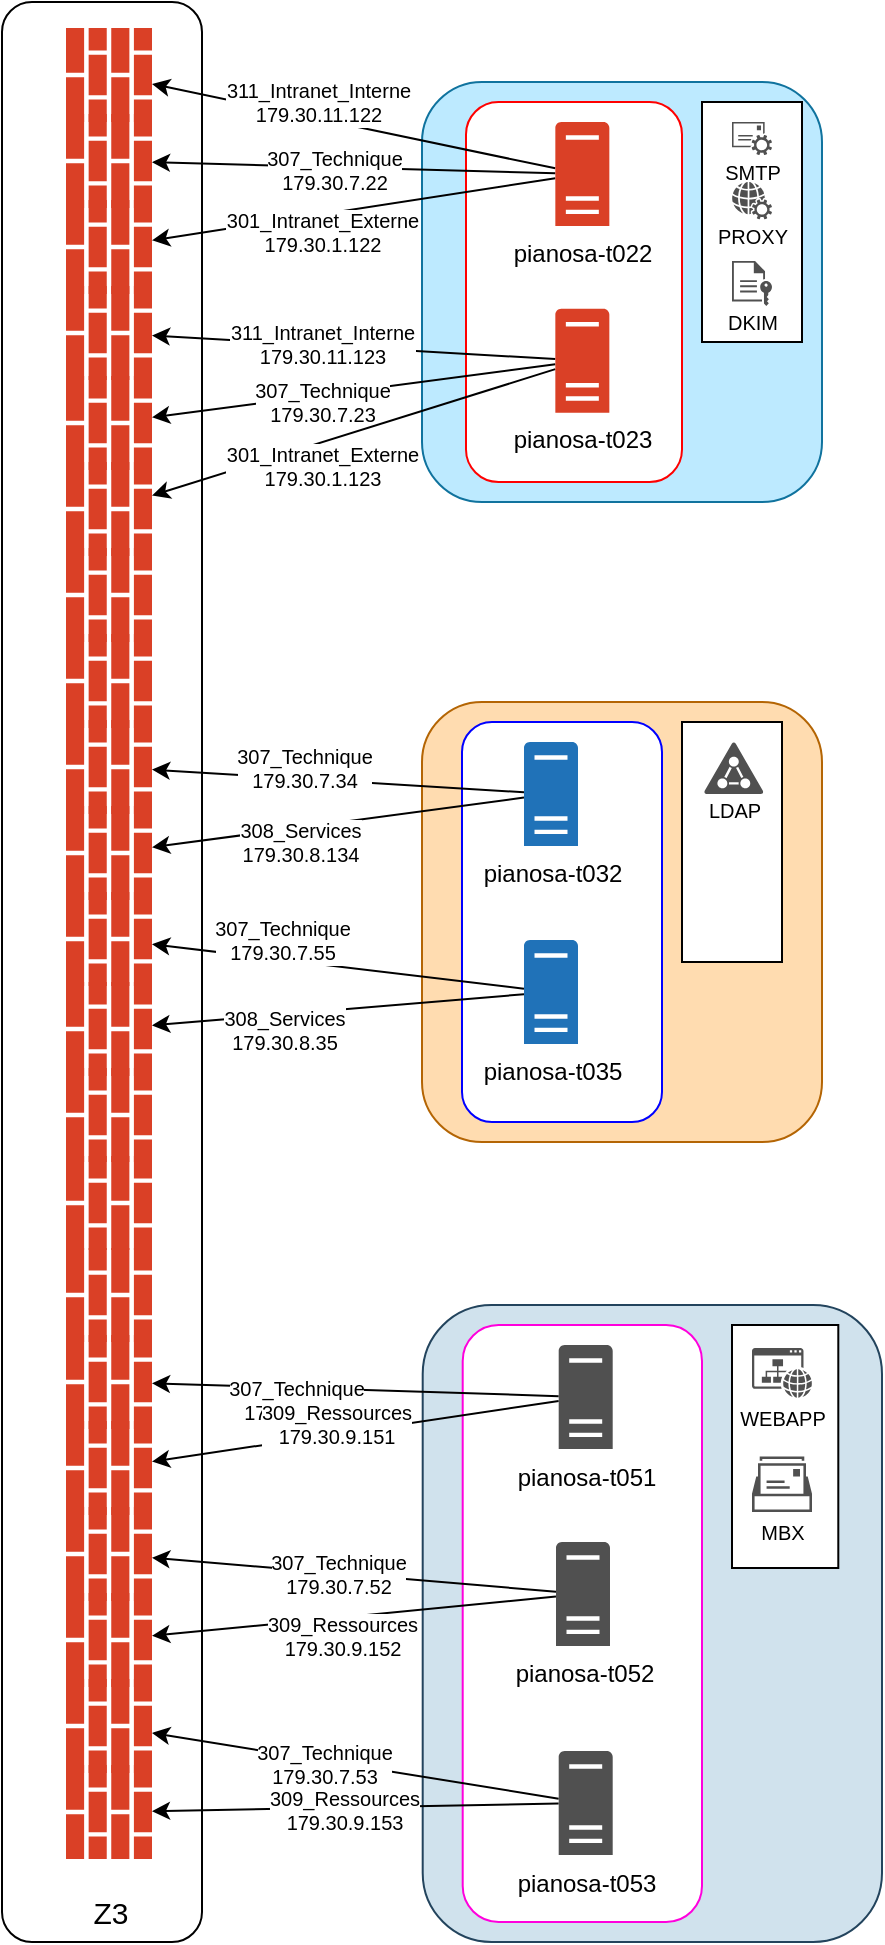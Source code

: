 <mxfile version="28.1.1">
  <diagram name="old" id="jDbrZUsVlZ3H9AaUaK4C">
    <mxGraphModel dx="2231" dy="2079" grid="1" gridSize="10" guides="1" tooltips="1" connect="1" arrows="1" fold="1" page="1" pageScale="1" pageWidth="827" pageHeight="1169" math="0" shadow="0">
      <root>
        <mxCell id="0" />
        <mxCell id="1" parent="0" />
        <mxCell id="ZeWjZz9L0hAY9FUaXze4-18" value="" style="rounded=1;whiteSpace=wrap;html=1;fillColor=#FFDCB0;strokeColor=#b46504;" vertex="1" parent="1">
          <mxGeometry x="80" y="300" width="200" height="220" as="geometry" />
        </mxCell>
        <mxCell id="ZeWjZz9L0hAY9FUaXze4-23" value="" style="rounded=1;whiteSpace=wrap;html=1;strokeColor=light-dark(#0000FF,#EDEDED);" vertex="1" parent="1">
          <mxGeometry x="100" y="310" width="100" height="200" as="geometry" />
        </mxCell>
        <mxCell id="ZeWjZz9L0hAY9FUaXze4-48" value="" style="rounded=1;whiteSpace=wrap;html=1;" vertex="1" parent="1">
          <mxGeometry x="-130" y="-50" width="100" height="970" as="geometry" />
        </mxCell>
        <mxCell id="ZeWjZz9L0hAY9FUaXze4-19" value="" style="rounded=1;whiteSpace=wrap;html=1;fillColor=#BDEAFF;strokeColor=#10739e;" vertex="1" parent="1">
          <mxGeometry x="80" y="-10" width="200" height="210" as="geometry" />
        </mxCell>
        <mxCell id="ZeWjZz9L0hAY9FUaXze4-29" value="" style="rounded=0;whiteSpace=wrap;html=1;" vertex="1" parent="1">
          <mxGeometry x="220" width="50" height="120" as="geometry" />
        </mxCell>
        <mxCell id="ZeWjZz9L0hAY9FUaXze4-28" value="" style="rounded=0;whiteSpace=wrap;html=1;" vertex="1" parent="1">
          <mxGeometry x="210" y="310" width="50" height="120" as="geometry" />
        </mxCell>
        <mxCell id="ZeWjZz9L0hAY9FUaXze4-17" value="" style="rounded=1;whiteSpace=wrap;html=1;fillColor=#D0E2ED;strokeColor=#23445d;" vertex="1" parent="1">
          <mxGeometry x="80.35" y="601.5" width="229.65" height="318.5" as="geometry" />
        </mxCell>
        <mxCell id="ZeWjZz9L0hAY9FUaXze4-27" value="" style="rounded=0;whiteSpace=wrap;html=1;" vertex="1" parent="1">
          <mxGeometry x="235.0" y="611.5" width="53.15" height="121.5" as="geometry" />
        </mxCell>
        <mxCell id="ZeWjZz9L0hAY9FUaXze4-25" value="" style="rounded=1;whiteSpace=wrap;html=1;strokeColor=light-dark(#FF00DD,#EDEDED);" vertex="1" parent="1">
          <mxGeometry x="100.35" y="611.5" width="119.65" height="298.5" as="geometry" />
        </mxCell>
        <mxCell id="ZeWjZz9L0hAY9FUaXze4-24" value="" style="rounded=1;whiteSpace=wrap;html=1;strokeColor=light-dark(#ff0000, #EDEDED);" vertex="1" parent="1">
          <mxGeometry x="102" width="108" height="190" as="geometry" />
        </mxCell>
        <mxCell id="ZeWjZz9L0hAY9FUaXze4-74" style="rounded=0;orthogonalLoop=1;jettySize=auto;html=1;" edge="1" parent="1" source="ZeWjZz9L0hAY9FUaXze4-3" target="ZeWjZz9L0hAY9FUaXze4-41">
          <mxGeometry relative="1" as="geometry" />
        </mxCell>
        <mxCell id="ZeWjZz9L0hAY9FUaXze4-77" value="307_Technique&lt;br&gt;179.30.7.34" style="edgeLabel;html=1;align=center;verticalAlign=middle;resizable=0;points=[];fontSize=10;" vertex="1" connectable="0" parent="ZeWjZz9L0hAY9FUaXze4-74">
          <mxGeometry x="0.04" y="-7" relative="1" as="geometry">
            <mxPoint x="-14" as="offset" />
          </mxGeometry>
        </mxCell>
        <mxCell id="ZeWjZz9L0hAY9FUaXze4-50" style="rounded=0;orthogonalLoop=1;jettySize=auto;html=1;" edge="1" parent="1" source="ZeWjZz9L0hAY9FUaXze4-1" target="ZeWjZz9L0hAY9FUaXze4-101">
          <mxGeometry relative="1" as="geometry" />
        </mxCell>
        <mxCell id="ZeWjZz9L0hAY9FUaXze4-53" value="301_Intranet_Externe&lt;br&gt;179.30.1.122" style="edgeLabel;html=1;align=center;verticalAlign=middle;resizable=0;points=[];fontSize=10;" vertex="1" connectable="0" parent="ZeWjZz9L0hAY9FUaXze4-50">
          <mxGeometry x="0.262" relative="1" as="geometry">
            <mxPoint x="11" y="7" as="offset" />
          </mxGeometry>
        </mxCell>
        <mxCell id="ZeWjZz9L0hAY9FUaXze4-51" style="rounded=0;orthogonalLoop=1;jettySize=auto;html=1;" edge="1" parent="1" source="ZeWjZz9L0hAY9FUaXze4-1" target="ZeWjZz9L0hAY9FUaXze4-102">
          <mxGeometry relative="1" as="geometry" />
        </mxCell>
        <mxCell id="ZeWjZz9L0hAY9FUaXze4-54" value="307_Technique&lt;br&gt;179.30.7.22" style="edgeLabel;html=1;align=center;verticalAlign=middle;resizable=0;points=[];fontSize=10;" vertex="1" connectable="0" parent="ZeWjZz9L0hAY9FUaXze4-51">
          <mxGeometry x="-0.144" relative="1" as="geometry">
            <mxPoint x="-24" as="offset" />
          </mxGeometry>
        </mxCell>
        <mxCell id="ZeWjZz9L0hAY9FUaXze4-52" style="rounded=0;orthogonalLoop=1;jettySize=auto;html=1;" edge="1" parent="1" source="ZeWjZz9L0hAY9FUaXze4-1" target="ZeWjZz9L0hAY9FUaXze4-103">
          <mxGeometry relative="1" as="geometry" />
        </mxCell>
        <mxCell id="ZeWjZz9L0hAY9FUaXze4-57" value="311_Intranet_Interne&lt;br&gt;179.30.11.122" style="edgeLabel;html=1;align=center;verticalAlign=middle;resizable=0;points=[];fontSize=10;" vertex="1" connectable="0" parent="ZeWjZz9L0hAY9FUaXze4-52">
          <mxGeometry x="-0.201" y="2" relative="1" as="geometry">
            <mxPoint x="-38" y="-18" as="offset" />
          </mxGeometry>
        </mxCell>
        <mxCell id="ZeWjZz9L0hAY9FUaXze4-1" value="pianosa-t022" style="sketch=0;pointerEvents=1;shadow=0;dashed=0;html=1;strokeColor=none;labelPosition=center;verticalLabelPosition=bottom;verticalAlign=top;outlineConnect=0;align=center;shape=mxgraph.office.servers.server_generic;fillColor=#DA4026;" vertex="1" parent="1">
          <mxGeometry x="146.67" y="10" width="27" height="52" as="geometry" />
        </mxCell>
        <mxCell id="ZeWjZz9L0hAY9FUaXze4-64" style="rounded=0;orthogonalLoop=1;jettySize=auto;html=1;" edge="1" parent="1" source="ZeWjZz9L0hAY9FUaXze4-2" target="ZeWjZz9L0hAY9FUaXze4-100">
          <mxGeometry relative="1" as="geometry" />
        </mxCell>
        <mxCell id="ZeWjZz9L0hAY9FUaXze4-65" value="311_Intranet_Interne&lt;br&gt;179.30.11.123" style="edgeLabel;html=1;align=center;verticalAlign=middle;resizable=0;points=[];fontSize=10;" vertex="1" connectable="0" parent="ZeWjZz9L0hAY9FUaXze4-64">
          <mxGeometry x="0.228" y="-3" relative="1" as="geometry">
            <mxPoint x="7" y="2" as="offset" />
          </mxGeometry>
        </mxCell>
        <mxCell id="ZeWjZz9L0hAY9FUaXze4-66" style="rounded=0;orthogonalLoop=1;jettySize=auto;html=1;" edge="1" parent="1" source="ZeWjZz9L0hAY9FUaXze4-2" target="ZeWjZz9L0hAY9FUaXze4-44">
          <mxGeometry relative="1" as="geometry" />
        </mxCell>
        <mxCell id="ZeWjZz9L0hAY9FUaXze4-67" value="307_Technique&lt;br&gt;179.30.7.23" style="edgeLabel;html=1;align=center;verticalAlign=middle;resizable=0;points=[];fontSize=10;" vertex="1" connectable="0" parent="ZeWjZz9L0hAY9FUaXze4-66">
          <mxGeometry x="0.01" y="1" relative="1" as="geometry">
            <mxPoint x="-15" y="4" as="offset" />
          </mxGeometry>
        </mxCell>
        <mxCell id="ZeWjZz9L0hAY9FUaXze4-68" style="rounded=0;orthogonalLoop=1;jettySize=auto;html=1;" edge="1" parent="1" source="ZeWjZz9L0hAY9FUaXze4-2" target="ZeWjZz9L0hAY9FUaXze4-42">
          <mxGeometry relative="1" as="geometry" />
        </mxCell>
        <mxCell id="ZeWjZz9L0hAY9FUaXze4-69" value="301_Intranet_Externe&lt;br&gt;179.30.1.123" style="edgeLabel;html=1;align=center;verticalAlign=middle;resizable=0;points=[];fontSize=10;" vertex="1" connectable="0" parent="ZeWjZz9L0hAY9FUaXze4-68">
          <mxGeometry x="0.05" y="-3" relative="1" as="geometry">
            <mxPoint x="-10" y="18" as="offset" />
          </mxGeometry>
        </mxCell>
        <mxCell id="ZeWjZz9L0hAY9FUaXze4-2" value="pianosa-t023" style="sketch=0;pointerEvents=1;shadow=0;dashed=0;html=1;strokeColor=none;labelPosition=center;verticalLabelPosition=bottom;verticalAlign=top;outlineConnect=0;align=center;shape=mxgraph.office.servers.server_generic;fillColor=#DA4026;" vertex="1" parent="1">
          <mxGeometry x="146.67" y="103.34" width="27" height="52" as="geometry" />
        </mxCell>
        <mxCell id="ZeWjZz9L0hAY9FUaXze4-73" style="rounded=0;orthogonalLoop=1;jettySize=auto;html=1;" edge="1" parent="1" source="ZeWjZz9L0hAY9FUaXze4-3" target="ZeWjZz9L0hAY9FUaXze4-43">
          <mxGeometry relative="1" as="geometry">
            <mxPoint x="160" y="350" as="sourcePoint" />
          </mxGeometry>
        </mxCell>
        <mxCell id="ZeWjZz9L0hAY9FUaXze4-76" value="308_Services&lt;br&gt;179.30.8.134" style="edgeLabel;html=1;align=center;verticalAlign=middle;resizable=0;points=[];fontSize=10;" vertex="1" connectable="0" parent="ZeWjZz9L0hAY9FUaXze4-73">
          <mxGeometry x="0.217" y="8" relative="1" as="geometry">
            <mxPoint y="-1" as="offset" />
          </mxGeometry>
        </mxCell>
        <mxCell id="ZeWjZz9L0hAY9FUaXze4-3" value="pianosa-t032" style="sketch=0;pointerEvents=1;shadow=0;dashed=0;html=1;strokeColor=none;labelPosition=center;verticalLabelPosition=bottom;verticalAlign=top;outlineConnect=0;align=center;shape=mxgraph.office.servers.server_generic;fillColor=#2072B8;" vertex="1" parent="1">
          <mxGeometry x="131" y="320" width="27" height="52" as="geometry" />
        </mxCell>
        <mxCell id="ZeWjZz9L0hAY9FUaXze4-78" style="rounded=0;orthogonalLoop=1;jettySize=auto;html=1;" edge="1" parent="1" source="ZeWjZz9L0hAY9FUaXze4-4" target="ZeWjZz9L0hAY9FUaXze4-58">
          <mxGeometry relative="1" as="geometry" />
        </mxCell>
        <mxCell id="ZeWjZz9L0hAY9FUaXze4-79" value="308_Services&lt;br&gt;179.30.8.35" style="edgeLabel;html=1;align=center;verticalAlign=middle;resizable=0;points=[];fontSize=10;" vertex="1" connectable="0" parent="ZeWjZz9L0hAY9FUaXze4-78">
          <mxGeometry x="-0.155" relative="1" as="geometry">
            <mxPoint x="-42" y="11" as="offset" />
          </mxGeometry>
        </mxCell>
        <mxCell id="ZeWjZz9L0hAY9FUaXze4-80" style="rounded=0;orthogonalLoop=1;jettySize=auto;html=1;" edge="1" parent="1" source="ZeWjZz9L0hAY9FUaXze4-4" target="ZeWjZz9L0hAY9FUaXze4-45">
          <mxGeometry relative="1" as="geometry" />
        </mxCell>
        <mxCell id="ZeWjZz9L0hAY9FUaXze4-81" value="307_Technique&lt;br&gt;179.30.7.55" style="edgeLabel;html=1;align=center;verticalAlign=middle;resizable=0;points=[];fontSize=10;" vertex="1" connectable="0" parent="ZeWjZz9L0hAY9FUaXze4-80">
          <mxGeometry x="-0.157" y="-1" relative="1" as="geometry">
            <mxPoint x="-43" y="-14" as="offset" />
          </mxGeometry>
        </mxCell>
        <mxCell id="ZeWjZz9L0hAY9FUaXze4-4" value="pianosa-t035" style="sketch=0;pointerEvents=1;shadow=0;dashed=0;html=1;strokeColor=none;labelPosition=center;verticalLabelPosition=bottom;verticalAlign=top;outlineConnect=0;align=center;shape=mxgraph.office.servers.server_generic;fillColor=#2072B8;" vertex="1" parent="1">
          <mxGeometry x="131" y="419" width="27" height="52" as="geometry" />
        </mxCell>
        <mxCell id="ZeWjZz9L0hAY9FUaXze4-83" style="rounded=0;orthogonalLoop=1;jettySize=auto;html=1;" edge="1" parent="1" source="ZeWjZz9L0hAY9FUaXze4-5" target="ZeWjZz9L0hAY9FUaXze4-71">
          <mxGeometry relative="1" as="geometry" />
        </mxCell>
        <mxCell id="ZeWjZz9L0hAY9FUaXze4-87" value="307_Technique&lt;br&gt;179.30.7.51" style="edgeLabel;html=1;align=center;verticalAlign=middle;resizable=0;points=[];fontSize=10;" vertex="1" connectable="0" parent="ZeWjZz9L0hAY9FUaXze4-83">
          <mxGeometry x="0.294" y="6" relative="1" as="geometry">
            <mxPoint as="offset" />
          </mxGeometry>
        </mxCell>
        <mxCell id="ZeWjZz9L0hAY9FUaXze4-84" style="rounded=0;orthogonalLoop=1;jettySize=auto;html=1;" edge="1" parent="1" source="ZeWjZz9L0hAY9FUaXze4-5" target="ZeWjZz9L0hAY9FUaXze4-72">
          <mxGeometry relative="1" as="geometry" />
        </mxCell>
        <mxCell id="ZeWjZz9L0hAY9FUaXze4-88" value="309_Ressources&lt;br&gt;179.30.9.151" style="edgeLabel;html=1;align=center;verticalAlign=middle;resizable=0;points=[];fontSize=10;" vertex="1" connectable="0" parent="ZeWjZz9L0hAY9FUaXze4-84">
          <mxGeometry x="-0.254" y="-4" relative="1" as="geometry">
            <mxPoint x="-35" y="4" as="offset" />
          </mxGeometry>
        </mxCell>
        <mxCell id="ZeWjZz9L0hAY9FUaXze4-5" value="pianosa-t051" style="sketch=0;pointerEvents=1;shadow=0;dashed=0;html=1;strokeColor=none;fillColor=#505050;labelPosition=center;verticalLabelPosition=bottom;verticalAlign=top;outlineConnect=0;align=center;shape=mxgraph.office.servers.server_generic;" vertex="1" parent="1">
          <mxGeometry x="148.35" y="621.5" width="27" height="52" as="geometry" />
        </mxCell>
        <mxCell id="ZeWjZz9L0hAY9FUaXze4-85" style="rounded=0;orthogonalLoop=1;jettySize=auto;html=1;" edge="1" parent="1" source="ZeWjZz9L0hAY9FUaXze4-6" target="ZeWjZz9L0hAY9FUaXze4-97">
          <mxGeometry relative="1" as="geometry" />
        </mxCell>
        <mxCell id="ZeWjZz9L0hAY9FUaXze4-90" value="309_Ressources&lt;br&gt;179.30.9.152" style="edgeLabel;html=1;align=center;verticalAlign=middle;resizable=0;points=[];fontSize=10;" vertex="1" connectable="0" parent="ZeWjZz9L0hAY9FUaXze4-85">
          <mxGeometry x="-0.382" relative="1" as="geometry">
            <mxPoint x="-45" y="13" as="offset" />
          </mxGeometry>
        </mxCell>
        <mxCell id="ZeWjZz9L0hAY9FUaXze4-86" style="rounded=0;orthogonalLoop=1;jettySize=auto;html=1;" edge="1" parent="1" source="ZeWjZz9L0hAY9FUaXze4-6" target="ZeWjZz9L0hAY9FUaXze4-82">
          <mxGeometry relative="1" as="geometry" />
        </mxCell>
        <mxCell id="ZeWjZz9L0hAY9FUaXze4-89" value="307_Technique&lt;br&gt;179.30.7.52" style="edgeLabel;html=1;align=center;verticalAlign=middle;resizable=0;points=[];fontSize=10;" vertex="1" connectable="0" parent="ZeWjZz9L0hAY9FUaXze4-86">
          <mxGeometry x="0.005" y="16" relative="1" as="geometry">
            <mxPoint x="-6" y="-16" as="offset" />
          </mxGeometry>
        </mxCell>
        <mxCell id="ZeWjZz9L0hAY9FUaXze4-6" value="pianosa-t052" style="sketch=0;pointerEvents=1;shadow=0;dashed=0;html=1;strokeColor=none;fillColor=#505050;labelPosition=center;verticalLabelPosition=bottom;verticalAlign=top;outlineConnect=0;align=center;shape=mxgraph.office.servers.server_generic;" vertex="1" parent="1">
          <mxGeometry x="147" y="720" width="27" height="52" as="geometry" />
        </mxCell>
        <mxCell id="ZeWjZz9L0hAY9FUaXze4-91" style="rounded=0;orthogonalLoop=1;jettySize=auto;html=1;" edge="1" parent="1" source="ZeWjZz9L0hAY9FUaXze4-7" target="ZeWjZz9L0hAY9FUaXze4-98">
          <mxGeometry relative="1" as="geometry" />
        </mxCell>
        <mxCell id="ZeWjZz9L0hAY9FUaXze4-92" value="307_Technique&lt;br&gt;179.30.7.53" style="edgeLabel;html=1;align=center;verticalAlign=middle;resizable=0;points=[];fontSize=10;" vertex="1" connectable="0" parent="ZeWjZz9L0hAY9FUaXze4-91">
          <mxGeometry x="0.149" y="1" relative="1" as="geometry">
            <mxPoint as="offset" />
          </mxGeometry>
        </mxCell>
        <mxCell id="ZeWjZz9L0hAY9FUaXze4-93" style="rounded=0;orthogonalLoop=1;jettySize=auto;html=1;" edge="1" parent="1" source="ZeWjZz9L0hAY9FUaXze4-7" target="ZeWjZz9L0hAY9FUaXze4-99">
          <mxGeometry relative="1" as="geometry" />
        </mxCell>
        <mxCell id="ZeWjZz9L0hAY9FUaXze4-94" value="Text" style="edgeLabel;html=1;align=center;verticalAlign=middle;resizable=0;points=[];" vertex="1" connectable="0" parent="ZeWjZz9L0hAY9FUaXze4-93">
          <mxGeometry x="0.064" y="-1" relative="1" as="geometry">
            <mxPoint as="offset" />
          </mxGeometry>
        </mxCell>
        <mxCell id="ZeWjZz9L0hAY9FUaXze4-96" value="309_Ressources&lt;br&gt;179.30.9.153" style="edgeLabel;html=1;align=center;verticalAlign=middle;resizable=0;points=[];fontSize=10;" vertex="1" connectable="0" parent="ZeWjZz9L0hAY9FUaXze4-93">
          <mxGeometry x="0.056" y="1" relative="1" as="geometry">
            <mxPoint as="offset" />
          </mxGeometry>
        </mxCell>
        <mxCell id="ZeWjZz9L0hAY9FUaXze4-7" value="pianosa-t053" style="sketch=0;pointerEvents=1;shadow=0;dashed=0;html=1;strokeColor=none;fillColor=#505050;labelPosition=center;verticalLabelPosition=bottom;verticalAlign=top;outlineConnect=0;align=center;shape=mxgraph.office.servers.server_generic;" vertex="1" parent="1">
          <mxGeometry x="148.35" y="824.5" width="27" height="52" as="geometry" />
        </mxCell>
        <mxCell id="ZeWjZz9L0hAY9FUaXze4-13" value="PROXY" style="sketch=0;pointerEvents=1;shadow=0;dashed=0;html=1;strokeColor=none;fillColor=#505050;labelPosition=center;verticalLabelPosition=bottom;verticalAlign=top;outlineConnect=0;align=center;shape=mxgraph.office.concepts.web_services;aspect=fixed;fontSize=10;spacing=-2;" vertex="1" parent="1">
          <mxGeometry x="235" y="40" width="20" height="18.67" as="geometry" />
        </mxCell>
        <mxCell id="ZeWjZz9L0hAY9FUaXze4-14" value="MBX" style="sketch=0;pointerEvents=1;shadow=0;dashed=0;html=1;strokeColor=none;fillColor=#505050;labelPosition=center;verticalLabelPosition=bottom;verticalAlign=top;outlineConnect=0;align=center;shape=mxgraph.office.concepts.mailbox2;aspect=fixed;fontSize=10;spacing=0;" vertex="1" parent="1">
          <mxGeometry x="245.0" y="677.26" width="30" height="27.74" as="geometry" />
        </mxCell>
        <mxCell id="ZeWjZz9L0hAY9FUaXze4-15" value="DKIM" style="sketch=0;pointerEvents=1;shadow=0;dashed=0;html=1;strokeColor=none;fillColor=#505050;labelPosition=center;verticalLabelPosition=bottom;verticalAlign=top;outlineConnect=0;align=center;shape=mxgraph.office.concepts.file_key;aspect=fixed;fontSize=10;spacing=-2;" vertex="1" parent="1">
          <mxGeometry x="235" y="79.45" width="20" height="22.55" as="geometry" />
        </mxCell>
        <mxCell id="ZeWjZz9L0hAY9FUaXze4-20" value="SMTP" style="sketch=0;pointerEvents=1;shadow=0;dashed=0;html=1;strokeColor=none;fillColor=#505050;labelPosition=center;verticalLabelPosition=bottom;verticalAlign=top;outlineConnect=0;align=center;shape=mxgraph.office.services.email_service;aspect=fixed;fontSize=10;spacing=-2;" vertex="1" parent="1">
          <mxGeometry x="235" y="10" width="20" height="16.55" as="geometry" />
        </mxCell>
        <mxCell id="ZeWjZz9L0hAY9FUaXze4-21" value="LDAP" style="sketch=0;pointerEvents=1;shadow=0;dashed=0;html=1;strokeColor=none;fillColor=#505050;labelPosition=center;verticalLabelPosition=bottom;verticalAlign=top;outlineConnect=0;align=center;shape=mxgraph.office.security.active_directory;aspect=fixed;fontSize=10;spacing=-2;" vertex="1" parent="1">
          <mxGeometry x="220.85" y="320.0" width="30" height="26.04" as="geometry" />
        </mxCell>
        <mxCell id="ZeWjZz9L0hAY9FUaXze4-22" value="WEBAPP" style="sketch=0;pointerEvents=1;shadow=0;dashed=0;html=1;strokeColor=none;fillColor=#505050;labelPosition=center;verticalLabelPosition=bottom;verticalAlign=top;outlineConnect=0;align=center;shape=mxgraph.office.concepts.website;aspect=fixed;fontSize=10;spacing=0;" vertex="1" parent="1">
          <mxGeometry x="245.0" y="623" width="30" height="24.91" as="geometry" />
        </mxCell>
        <mxCell id="ZeWjZz9L0hAY9FUaXze4-46" value="" style="group" vertex="1" connectable="0" parent="1">
          <mxGeometry x="-98" y="137" width="43" height="305" as="geometry" />
        </mxCell>
        <mxCell id="ZeWjZz9L0hAY9FUaXze4-32" value="" style="sketch=0;pointerEvents=1;shadow=0;dashed=0;html=1;strokeColor=none;labelPosition=center;verticalLabelPosition=bottom;verticalAlign=top;outlineConnect=0;align=center;shape=mxgraph.office.concepts.firewall;fillColor=#DA4026;rotation=90;" vertex="1" parent="ZeWjZz9L0hAY9FUaXze4-46">
          <mxGeometry x="-2" y="88" width="47" height="43" as="geometry" />
        </mxCell>
        <mxCell id="ZeWjZz9L0hAY9FUaXze4-40" value="" style="sketch=0;pointerEvents=1;shadow=0;dashed=0;html=1;strokeColor=none;labelPosition=center;verticalLabelPosition=bottom;verticalAlign=top;outlineConnect=0;align=center;shape=mxgraph.office.concepts.firewall;fillColor=#DA4026;rotation=90;" vertex="1" parent="ZeWjZz9L0hAY9FUaXze4-46">
          <mxGeometry x="-2" y="131" width="47" height="43" as="geometry" />
        </mxCell>
        <mxCell id="ZeWjZz9L0hAY9FUaXze4-41" value="" style="sketch=0;pointerEvents=1;shadow=0;dashed=0;html=1;strokeColor=none;labelPosition=center;verticalLabelPosition=bottom;verticalAlign=top;outlineConnect=0;align=center;shape=mxgraph.office.concepts.firewall;fillColor=#DA4026;rotation=90;" vertex="1" parent="ZeWjZz9L0hAY9FUaXze4-46">
          <mxGeometry x="-2" y="174" width="47" height="43" as="geometry" />
        </mxCell>
        <mxCell id="ZeWjZz9L0hAY9FUaXze4-42" value="" style="sketch=0;pointerEvents=1;shadow=0;dashed=0;html=1;strokeColor=none;labelPosition=center;verticalLabelPosition=bottom;verticalAlign=top;outlineConnect=0;align=center;shape=mxgraph.office.concepts.firewall;fillColor=#DA4026;rotation=90;" vertex="1" parent="ZeWjZz9L0hAY9FUaXze4-46">
          <mxGeometry x="-2" y="45" width="47" height="43" as="geometry" />
        </mxCell>
        <mxCell id="ZeWjZz9L0hAY9FUaXze4-43" value="" style="sketch=0;pointerEvents=1;shadow=0;dashed=0;html=1;strokeColor=none;labelPosition=center;verticalLabelPosition=bottom;verticalAlign=top;outlineConnect=0;align=center;shape=mxgraph.office.concepts.firewall;fillColor=#DA4026;rotation=90;" vertex="1" parent="ZeWjZz9L0hAY9FUaXze4-46">
          <mxGeometry x="-2" y="217" width="47" height="43" as="geometry" />
        </mxCell>
        <mxCell id="ZeWjZz9L0hAY9FUaXze4-44" value="" style="sketch=0;pointerEvents=1;shadow=0;dashed=0;html=1;strokeColor=none;labelPosition=center;verticalLabelPosition=bottom;verticalAlign=top;outlineConnect=0;align=center;shape=mxgraph.office.concepts.firewall;fillColor=#DA4026;rotation=90;" vertex="1" parent="ZeWjZz9L0hAY9FUaXze4-46">
          <mxGeometry x="-2" y="2" width="47" height="43" as="geometry" />
        </mxCell>
        <mxCell id="ZeWjZz9L0hAY9FUaXze4-45" value="" style="sketch=0;pointerEvents=1;shadow=0;dashed=0;html=1;strokeColor=none;labelPosition=center;verticalLabelPosition=bottom;verticalAlign=top;outlineConnect=0;align=center;shape=mxgraph.office.concepts.firewall;fillColor=#DA4026;rotation=90;" vertex="1" parent="ZeWjZz9L0hAY9FUaXze4-46">
          <mxGeometry x="-2" y="260" width="47" height="43" as="geometry" />
        </mxCell>
        <mxCell id="ZeWjZz9L0hAY9FUaXze4-49" value="Z3" style="text;html=1;align=center;verticalAlign=middle;resizable=0;points=[];autosize=1;strokeColor=none;fillColor=none;fontSize=15;" vertex="1" parent="1">
          <mxGeometry x="-96.5" y="890" width="40" height="30" as="geometry" />
        </mxCell>
        <mxCell id="ZeWjZz9L0hAY9FUaXze4-58" value="" style="sketch=0;pointerEvents=1;shadow=0;dashed=0;html=1;strokeColor=none;labelPosition=center;verticalLabelPosition=bottom;verticalAlign=top;outlineConnect=0;align=center;shape=mxgraph.office.concepts.firewall;fillColor=#DA4026;rotation=90;" vertex="1" parent="1">
          <mxGeometry x="-100" y="442" width="47" height="43" as="geometry" />
        </mxCell>
        <mxCell id="ZeWjZz9L0hAY9FUaXze4-59" value="" style="sketch=0;pointerEvents=1;shadow=0;dashed=0;html=1;strokeColor=none;labelPosition=center;verticalLabelPosition=bottom;verticalAlign=top;outlineConnect=0;align=center;shape=mxgraph.office.concepts.firewall;fillColor=#DA4026;rotation=90;" vertex="1" parent="1">
          <mxGeometry x="-100" y="485" width="47" height="43" as="geometry" />
        </mxCell>
        <mxCell id="ZeWjZz9L0hAY9FUaXze4-60" value="" style="sketch=0;pointerEvents=1;shadow=0;dashed=0;html=1;strokeColor=none;labelPosition=center;verticalLabelPosition=bottom;verticalAlign=top;outlineConnect=0;align=center;shape=mxgraph.office.concepts.firewall;fillColor=#DA4026;rotation=90;" vertex="1" parent="1">
          <mxGeometry x="-100" y="529" width="47" height="43" as="geometry" />
        </mxCell>
        <mxCell id="ZeWjZz9L0hAY9FUaXze4-70" value="" style="sketch=0;pointerEvents=1;shadow=0;dashed=0;html=1;strokeColor=none;labelPosition=center;verticalLabelPosition=bottom;verticalAlign=top;outlineConnect=0;align=center;shape=mxgraph.office.concepts.firewall;fillColor=#DA4026;rotation=90;" vertex="1" parent="1">
          <mxGeometry x="-100" y="575" width="47" height="43" as="geometry" />
        </mxCell>
        <mxCell id="ZeWjZz9L0hAY9FUaXze4-71" value="" style="sketch=0;pointerEvents=1;shadow=0;dashed=0;html=1;strokeColor=none;labelPosition=center;verticalLabelPosition=bottom;verticalAlign=top;outlineConnect=0;align=center;shape=mxgraph.office.concepts.firewall;fillColor=#DA4026;rotation=90;" vertex="1" parent="1">
          <mxGeometry x="-100" y="618.5" width="47" height="43" as="geometry" />
        </mxCell>
        <mxCell id="ZeWjZz9L0hAY9FUaXze4-72" value="" style="sketch=0;pointerEvents=1;shadow=0;dashed=0;html=1;strokeColor=none;labelPosition=center;verticalLabelPosition=bottom;verticalAlign=top;outlineConnect=0;align=center;shape=mxgraph.office.concepts.firewall;fillColor=#DA4026;rotation=90;" vertex="1" parent="1">
          <mxGeometry x="-100" y="661.5" width="47" height="43" as="geometry" />
        </mxCell>
        <mxCell id="ZeWjZz9L0hAY9FUaXze4-82" value="" style="sketch=0;pointerEvents=1;shadow=0;dashed=0;html=1;strokeColor=none;labelPosition=center;verticalLabelPosition=bottom;verticalAlign=top;outlineConnect=0;align=center;shape=mxgraph.office.concepts.firewall;fillColor=#DA4026;rotation=90;" vertex="1" parent="1">
          <mxGeometry x="-100" y="704.5" width="47" height="43" as="geometry" />
        </mxCell>
        <mxCell id="ZeWjZz9L0hAY9FUaXze4-97" value="" style="sketch=0;pointerEvents=1;shadow=0;dashed=0;html=1;strokeColor=none;labelPosition=center;verticalLabelPosition=bottom;verticalAlign=top;outlineConnect=0;align=center;shape=mxgraph.office.concepts.firewall;fillColor=#DA4026;rotation=90;" vertex="1" parent="1">
          <mxGeometry x="-100" y="747.5" width="47" height="43" as="geometry" />
        </mxCell>
        <mxCell id="ZeWjZz9L0hAY9FUaXze4-98" value="" style="sketch=0;pointerEvents=1;shadow=0;dashed=0;html=1;strokeColor=none;labelPosition=center;verticalLabelPosition=bottom;verticalAlign=top;outlineConnect=0;align=center;shape=mxgraph.office.concepts.firewall;fillColor=#DA4026;rotation=90;" vertex="1" parent="1">
          <mxGeometry x="-100" y="790.5" width="47" height="43" as="geometry" />
        </mxCell>
        <mxCell id="ZeWjZz9L0hAY9FUaXze4-99" value="" style="sketch=0;pointerEvents=1;shadow=0;dashed=0;html=1;strokeColor=none;labelPosition=center;verticalLabelPosition=bottom;verticalAlign=top;outlineConnect=0;align=center;shape=mxgraph.office.concepts.firewall;fillColor=#DA4026;rotation=90;" vertex="1" parent="1">
          <mxGeometry x="-100" y="833.5" width="47" height="43" as="geometry" />
        </mxCell>
        <mxCell id="ZeWjZz9L0hAY9FUaXze4-100" value="" style="sketch=0;pointerEvents=1;shadow=0;dashed=0;html=1;strokeColor=none;labelPosition=center;verticalLabelPosition=bottom;verticalAlign=top;outlineConnect=0;align=center;shape=mxgraph.office.concepts.firewall;fillColor=#DA4026;rotation=90;" vertex="1" parent="1">
          <mxGeometry x="-100" y="94" width="47" height="43" as="geometry" />
        </mxCell>
        <mxCell id="ZeWjZz9L0hAY9FUaXze4-101" value="" style="sketch=0;pointerEvents=1;shadow=0;dashed=0;html=1;strokeColor=none;labelPosition=center;verticalLabelPosition=bottom;verticalAlign=top;outlineConnect=0;align=center;shape=mxgraph.office.concepts.firewall;fillColor=#DA4026;rotation=90;" vertex="1" parent="1">
          <mxGeometry x="-100" y="51" width="47" height="43" as="geometry" />
        </mxCell>
        <mxCell id="ZeWjZz9L0hAY9FUaXze4-102" value="" style="sketch=0;pointerEvents=1;shadow=0;dashed=0;html=1;strokeColor=none;labelPosition=center;verticalLabelPosition=bottom;verticalAlign=top;outlineConnect=0;align=center;shape=mxgraph.office.concepts.firewall;fillColor=#DA4026;rotation=90;" vertex="1" parent="1">
          <mxGeometry x="-100" y="8" width="47" height="43" as="geometry" />
        </mxCell>
        <mxCell id="ZeWjZz9L0hAY9FUaXze4-103" value="" style="sketch=0;pointerEvents=1;shadow=0;dashed=0;html=1;strokeColor=none;labelPosition=center;verticalLabelPosition=bottom;verticalAlign=top;outlineConnect=0;align=center;shape=mxgraph.office.concepts.firewall;fillColor=#DA4026;rotation=90;" vertex="1" parent="1">
          <mxGeometry x="-100" y="-35" width="47" height="43" as="geometry" />
        </mxCell>
      </root>
    </mxGraphModel>
  </diagram>
</mxfile>
